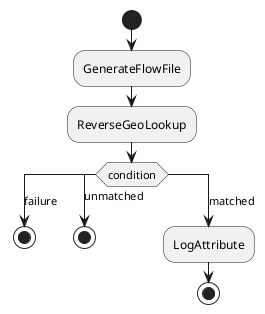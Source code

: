 @startuml
start
:GenerateFlowFile;
:ReverseGeoLookup;
switch(condition)
case (failure)
    stop
case (unmatched)
    stop
case (matched)
    :LogAttribute;
    stop
endswitch
@enduml